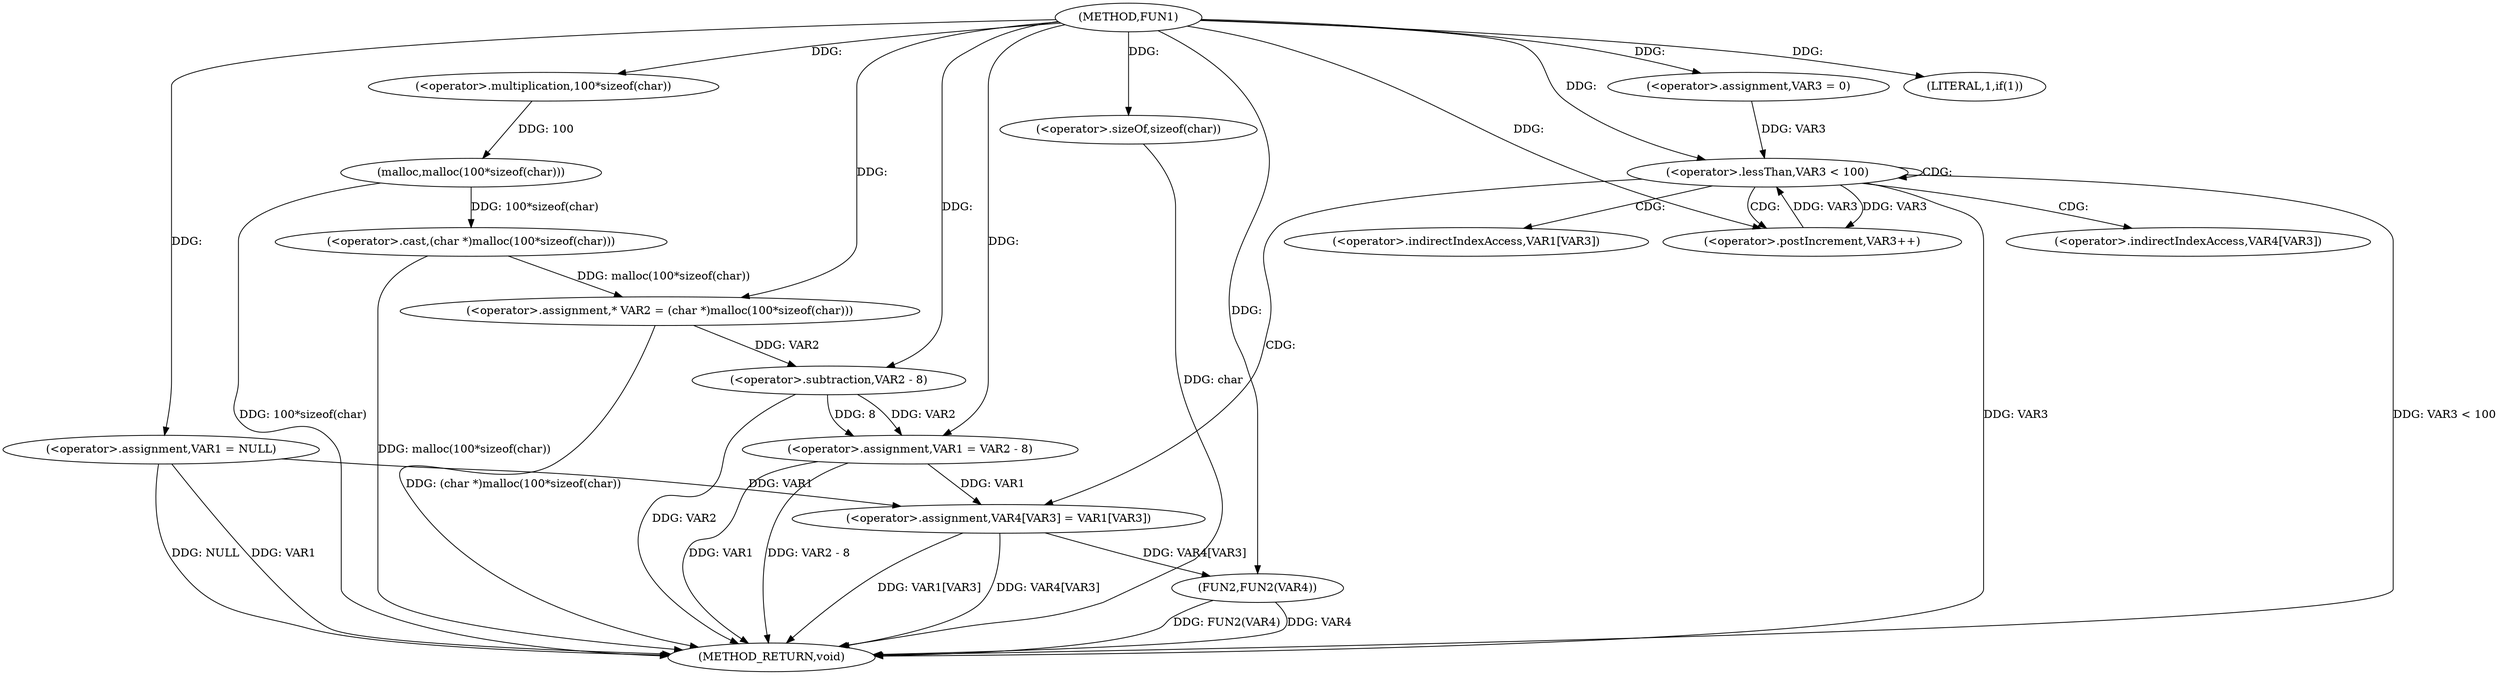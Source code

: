 digraph FUN1 {  
"1000100" [label = "(METHOD,FUN1)" ]
"1000147" [label = "(METHOD_RETURN,void)" ]
"1000103" [label = "(<operator>.assignment,VAR1 = NULL)" ]
"1000107" [label = "(LITERAL,1,if(1))" ]
"1000111" [label = "(<operator>.assignment,* VAR2 = (char *)malloc(100*sizeof(char)))" ]
"1000113" [label = "(<operator>.cast,(char *)malloc(100*sizeof(char)))" ]
"1000115" [label = "(malloc,malloc(100*sizeof(char)))" ]
"1000116" [label = "(<operator>.multiplication,100*sizeof(char))" ]
"1000118" [label = "(<operator>.sizeOf,sizeof(char))" ]
"1000120" [label = "(<operator>.assignment,VAR1 = VAR2 - 8)" ]
"1000122" [label = "(<operator>.subtraction,VAR2 - 8)" ]
"1000129" [label = "(<operator>.assignment,VAR3 = 0)" ]
"1000132" [label = "(<operator>.lessThan,VAR3 < 100)" ]
"1000135" [label = "(<operator>.postIncrement,VAR3++)" ]
"1000138" [label = "(<operator>.assignment,VAR4[VAR3] = VAR1[VAR3])" ]
"1000145" [label = "(FUN2,FUN2(VAR4))" ]
"1000139" [label = "(<operator>.indirectIndexAccess,VAR4[VAR3])" ]
"1000142" [label = "(<operator>.indirectIndexAccess,VAR1[VAR3])" ]
  "1000138" -> "1000147"  [ label = "DDG: VAR1[VAR3]"] 
  "1000103" -> "1000147"  [ label = "DDG: VAR1"] 
  "1000103" -> "1000147"  [ label = "DDG: NULL"] 
  "1000132" -> "1000147"  [ label = "DDG: VAR3"] 
  "1000118" -> "1000147"  [ label = "DDG: char"] 
  "1000145" -> "1000147"  [ label = "DDG: VAR4"] 
  "1000122" -> "1000147"  [ label = "DDG: VAR2"] 
  "1000132" -> "1000147"  [ label = "DDG: VAR3 < 100"] 
  "1000138" -> "1000147"  [ label = "DDG: VAR4[VAR3]"] 
  "1000113" -> "1000147"  [ label = "DDG: malloc(100*sizeof(char))"] 
  "1000120" -> "1000147"  [ label = "DDG: VAR1"] 
  "1000111" -> "1000147"  [ label = "DDG: (char *)malloc(100*sizeof(char))"] 
  "1000120" -> "1000147"  [ label = "DDG: VAR2 - 8"] 
  "1000145" -> "1000147"  [ label = "DDG: FUN2(VAR4)"] 
  "1000115" -> "1000147"  [ label = "DDG: 100*sizeof(char)"] 
  "1000100" -> "1000103"  [ label = "DDG: "] 
  "1000100" -> "1000107"  [ label = "DDG: "] 
  "1000113" -> "1000111"  [ label = "DDG: malloc(100*sizeof(char))"] 
  "1000100" -> "1000111"  [ label = "DDG: "] 
  "1000115" -> "1000113"  [ label = "DDG: 100*sizeof(char)"] 
  "1000116" -> "1000115"  [ label = "DDG: 100"] 
  "1000100" -> "1000116"  [ label = "DDG: "] 
  "1000100" -> "1000118"  [ label = "DDG: "] 
  "1000122" -> "1000120"  [ label = "DDG: VAR2"] 
  "1000122" -> "1000120"  [ label = "DDG: 8"] 
  "1000100" -> "1000120"  [ label = "DDG: "] 
  "1000111" -> "1000122"  [ label = "DDG: VAR2"] 
  "1000100" -> "1000122"  [ label = "DDG: "] 
  "1000100" -> "1000129"  [ label = "DDG: "] 
  "1000129" -> "1000132"  [ label = "DDG: VAR3"] 
  "1000135" -> "1000132"  [ label = "DDG: VAR3"] 
  "1000100" -> "1000132"  [ label = "DDG: "] 
  "1000132" -> "1000135"  [ label = "DDG: VAR3"] 
  "1000100" -> "1000135"  [ label = "DDG: "] 
  "1000103" -> "1000138"  [ label = "DDG: VAR1"] 
  "1000120" -> "1000138"  [ label = "DDG: VAR1"] 
  "1000138" -> "1000145"  [ label = "DDG: VAR4[VAR3]"] 
  "1000100" -> "1000145"  [ label = "DDG: "] 
  "1000132" -> "1000132"  [ label = "CDG: "] 
  "1000132" -> "1000142"  [ label = "CDG: "] 
  "1000132" -> "1000139"  [ label = "CDG: "] 
  "1000132" -> "1000135"  [ label = "CDG: "] 
  "1000132" -> "1000138"  [ label = "CDG: "] 
}
